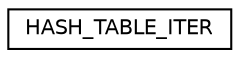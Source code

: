 digraph "Graphical Class Hierarchy"
{
  edge [fontname="Helvetica",fontsize="10",labelfontname="Helvetica",labelfontsize="10"];
  node [fontname="Helvetica",fontsize="10",shape=record];
  rankdir="LR";
  Node1 [label="HASH_TABLE_ITER",height=0.2,width=0.4,color="black", fillcolor="white", style="filled",URL="$struct_h_a_s_h___t_a_b_l_e___i_t_e_r.html"];
}
